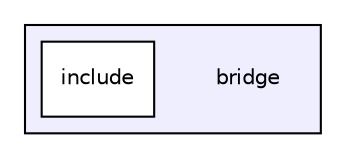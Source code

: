 digraph "bridge" {
  compound=true
  node [ fontsize="10", fontname="Helvetica"];
  edge [ labelfontsize="10", labelfontname="Helvetica"];
  subgraph clusterdir_132775b0794a11d92d4837e5e0fed867 {
    graph [ bgcolor="#eeeeff", pencolor="black", label="" URL="dir_132775b0794a11d92d4837e5e0fed867.html"];
    dir_132775b0794a11d92d4837e5e0fed867 [shape=plaintext label="bridge"];
    dir_ae4c8d13d128f1ac5f3113cdcf63df6f [shape=box label="include" color="black" fillcolor="white" style="filled" URL="dir_ae4c8d13d128f1ac5f3113cdcf63df6f.html"];
  }
}
